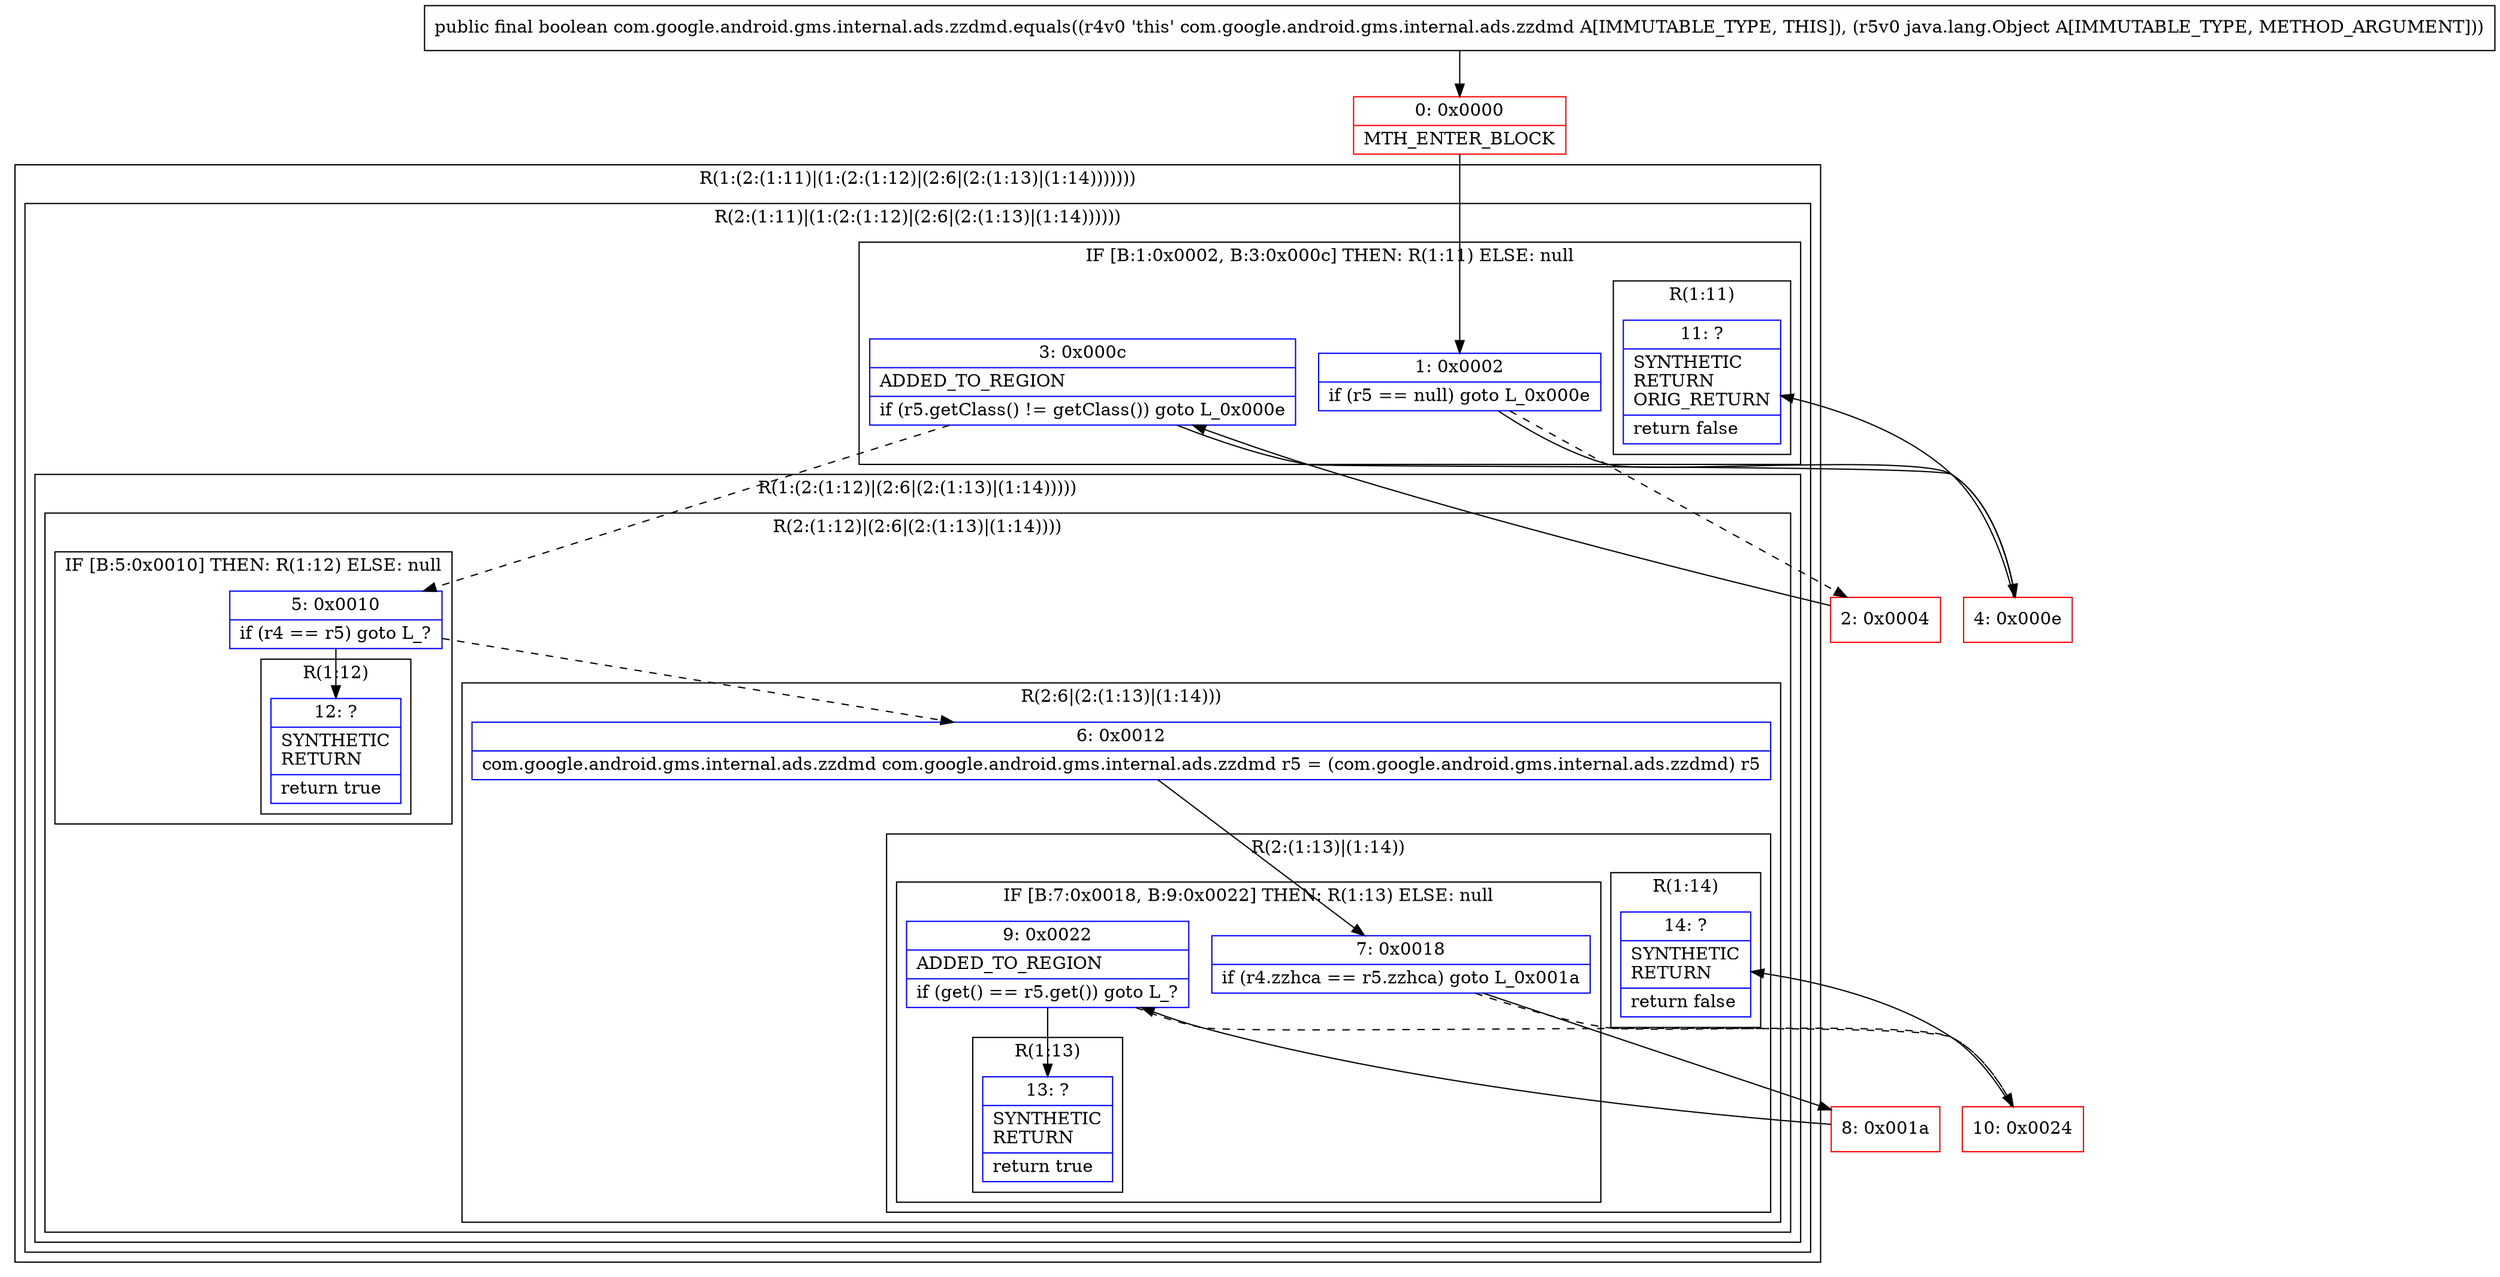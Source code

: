 digraph "CFG forcom.google.android.gms.internal.ads.zzdmd.equals(Ljava\/lang\/Object;)Z" {
subgraph cluster_Region_1036337902 {
label = "R(1:(2:(1:11)|(1:(2:(1:12)|(2:6|(2:(1:13)|(1:14)))))))";
node [shape=record,color=blue];
subgraph cluster_Region_335937366 {
label = "R(2:(1:11)|(1:(2:(1:12)|(2:6|(2:(1:13)|(1:14))))))";
node [shape=record,color=blue];
subgraph cluster_IfRegion_336296885 {
label = "IF [B:1:0x0002, B:3:0x000c] THEN: R(1:11) ELSE: null";
node [shape=record,color=blue];
Node_1 [shape=record,label="{1\:\ 0x0002|if (r5 == null) goto L_0x000e\l}"];
Node_3 [shape=record,label="{3\:\ 0x000c|ADDED_TO_REGION\l|if (r5.getClass() != getClass()) goto L_0x000e\l}"];
subgraph cluster_Region_1932583736 {
label = "R(1:11)";
node [shape=record,color=blue];
Node_11 [shape=record,label="{11\:\ ?|SYNTHETIC\lRETURN\lORIG_RETURN\l|return false\l}"];
}
}
subgraph cluster_Region_1685396866 {
label = "R(1:(2:(1:12)|(2:6|(2:(1:13)|(1:14)))))";
node [shape=record,color=blue];
subgraph cluster_Region_1605476629 {
label = "R(2:(1:12)|(2:6|(2:(1:13)|(1:14))))";
node [shape=record,color=blue];
subgraph cluster_IfRegion_271101829 {
label = "IF [B:5:0x0010] THEN: R(1:12) ELSE: null";
node [shape=record,color=blue];
Node_5 [shape=record,label="{5\:\ 0x0010|if (r4 == r5) goto L_?\l}"];
subgraph cluster_Region_1685432219 {
label = "R(1:12)";
node [shape=record,color=blue];
Node_12 [shape=record,label="{12\:\ ?|SYNTHETIC\lRETURN\l|return true\l}"];
}
}
subgraph cluster_Region_539889284 {
label = "R(2:6|(2:(1:13)|(1:14)))";
node [shape=record,color=blue];
Node_6 [shape=record,label="{6\:\ 0x0012|com.google.android.gms.internal.ads.zzdmd com.google.android.gms.internal.ads.zzdmd r5 = (com.google.android.gms.internal.ads.zzdmd) r5\l}"];
subgraph cluster_Region_673202074 {
label = "R(2:(1:13)|(1:14))";
node [shape=record,color=blue];
subgraph cluster_IfRegion_1309863600 {
label = "IF [B:7:0x0018, B:9:0x0022] THEN: R(1:13) ELSE: null";
node [shape=record,color=blue];
Node_7 [shape=record,label="{7\:\ 0x0018|if (r4.zzhca == r5.zzhca) goto L_0x001a\l}"];
Node_9 [shape=record,label="{9\:\ 0x0022|ADDED_TO_REGION\l|if (get() == r5.get()) goto L_?\l}"];
subgraph cluster_Region_2051775106 {
label = "R(1:13)";
node [shape=record,color=blue];
Node_13 [shape=record,label="{13\:\ ?|SYNTHETIC\lRETURN\l|return true\l}"];
}
}
subgraph cluster_Region_793396937 {
label = "R(1:14)";
node [shape=record,color=blue];
Node_14 [shape=record,label="{14\:\ ?|SYNTHETIC\lRETURN\l|return false\l}"];
}
}
}
}
}
}
}
Node_0 [shape=record,color=red,label="{0\:\ 0x0000|MTH_ENTER_BLOCK\l}"];
Node_2 [shape=record,color=red,label="{2\:\ 0x0004}"];
Node_4 [shape=record,color=red,label="{4\:\ 0x000e}"];
Node_8 [shape=record,color=red,label="{8\:\ 0x001a}"];
Node_10 [shape=record,color=red,label="{10\:\ 0x0024}"];
MethodNode[shape=record,label="{public final boolean com.google.android.gms.internal.ads.zzdmd.equals((r4v0 'this' com.google.android.gms.internal.ads.zzdmd A[IMMUTABLE_TYPE, THIS]), (r5v0 java.lang.Object A[IMMUTABLE_TYPE, METHOD_ARGUMENT])) }"];
MethodNode -> Node_0;
Node_1 -> Node_2[style=dashed];
Node_1 -> Node_4;
Node_3 -> Node_4;
Node_3 -> Node_5[style=dashed];
Node_5 -> Node_6[style=dashed];
Node_5 -> Node_12;
Node_6 -> Node_7;
Node_7 -> Node_8;
Node_7 -> Node_10[style=dashed];
Node_9 -> Node_10[style=dashed];
Node_9 -> Node_13;
Node_0 -> Node_1;
Node_2 -> Node_3;
Node_4 -> Node_11;
Node_8 -> Node_9;
Node_10 -> Node_14;
}

